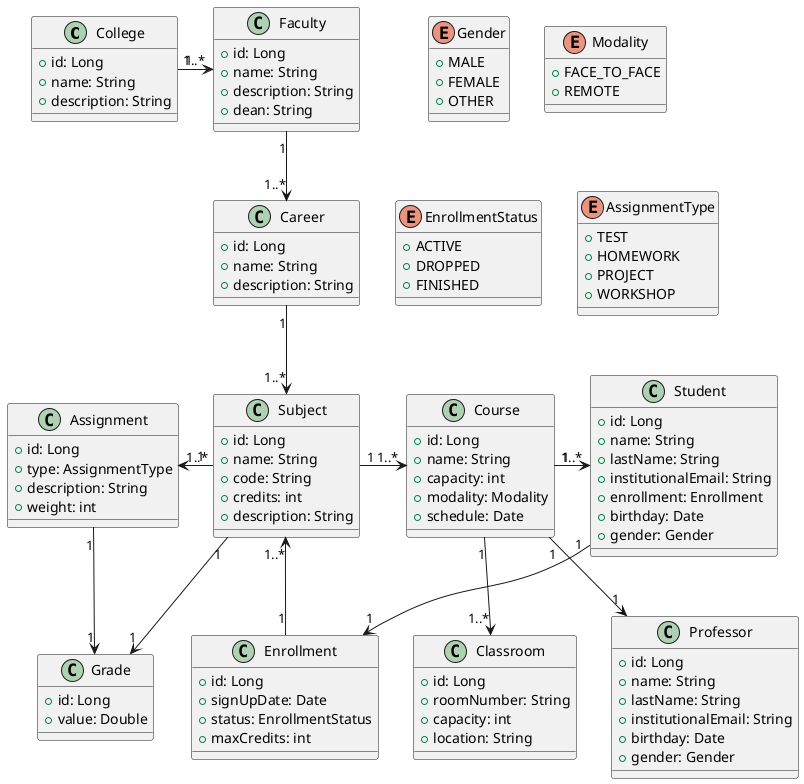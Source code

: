@startuml
' Entities
class College {
    +id: Long
    +name: String
    +description: String
}
class Faculty {
    +id: Long
    +name: String
    +description: String
    +dean: String
}
class Classroom {
    +id: Long
    +roomNumber: String
    +capacity: int
    +location: String
}
class Career {
    +id: Long
    +name: String
    +description: String
}
class Subject {
    +id: Long
    +name: String
    +code: String
    +credits: int
    +description: String
}
class Course {
    +id: Long
    +name: String
    +capacity: int
    +modality: Modality
    +schedule: Date
}
class Assignment {
    +id: Long
    +type: AssignmentType
    +description: String
    +weight: int
}
class Grade {
    +id: Long
    +value: Double
}
class Student {
    +id: Long
    +name: String
    +lastName: String
    +institutionalEmail: String
    +enrollment: Enrollment
    +birthday: Date
    +gender: Gender
}
class Professor {
    +id: Long
    +name: String
    +lastName: String
    +institutionalEmail: String
    +birthday: Date
    +gender: Gender
}
class Enrollment {
    +id: Long
    +signUpDate: Date
    +status: EnrollmentStatus
    +maxCredits: int
}
enum Gender {
    +MALE
    +FEMALE
    +OTHER
}
enum Modality {
    +FACE_TO_FACE
    +REMOTE
}
enum EnrollmentStatus {
    +ACTIVE
    +DROPPED
    +FINISHED
}
enum AssignmentType {
    +TEST
    +HOMEWORK
    +PROJECT
    +WORKSHOP
}

' Relations
College "1" -r-> "1..*" Faculty
Faculty "1" --> "1..*" Career
Career "1" --> "1..*" Subject
Subject "1" -r-> "1..*" Course
Course "1" --> "1..*" Classroom
Course "1" --> "1" Professor
Course "1" -r-> "1..*" Student
Student "1" --> "1" Enrollment
Enrollment "1" --> "1..*" Subject
Subject "1" --> "1" Grade
Subject "1" -l-> "1..*" Assignment
Assignment "1" --> "1" Grade

@enduml